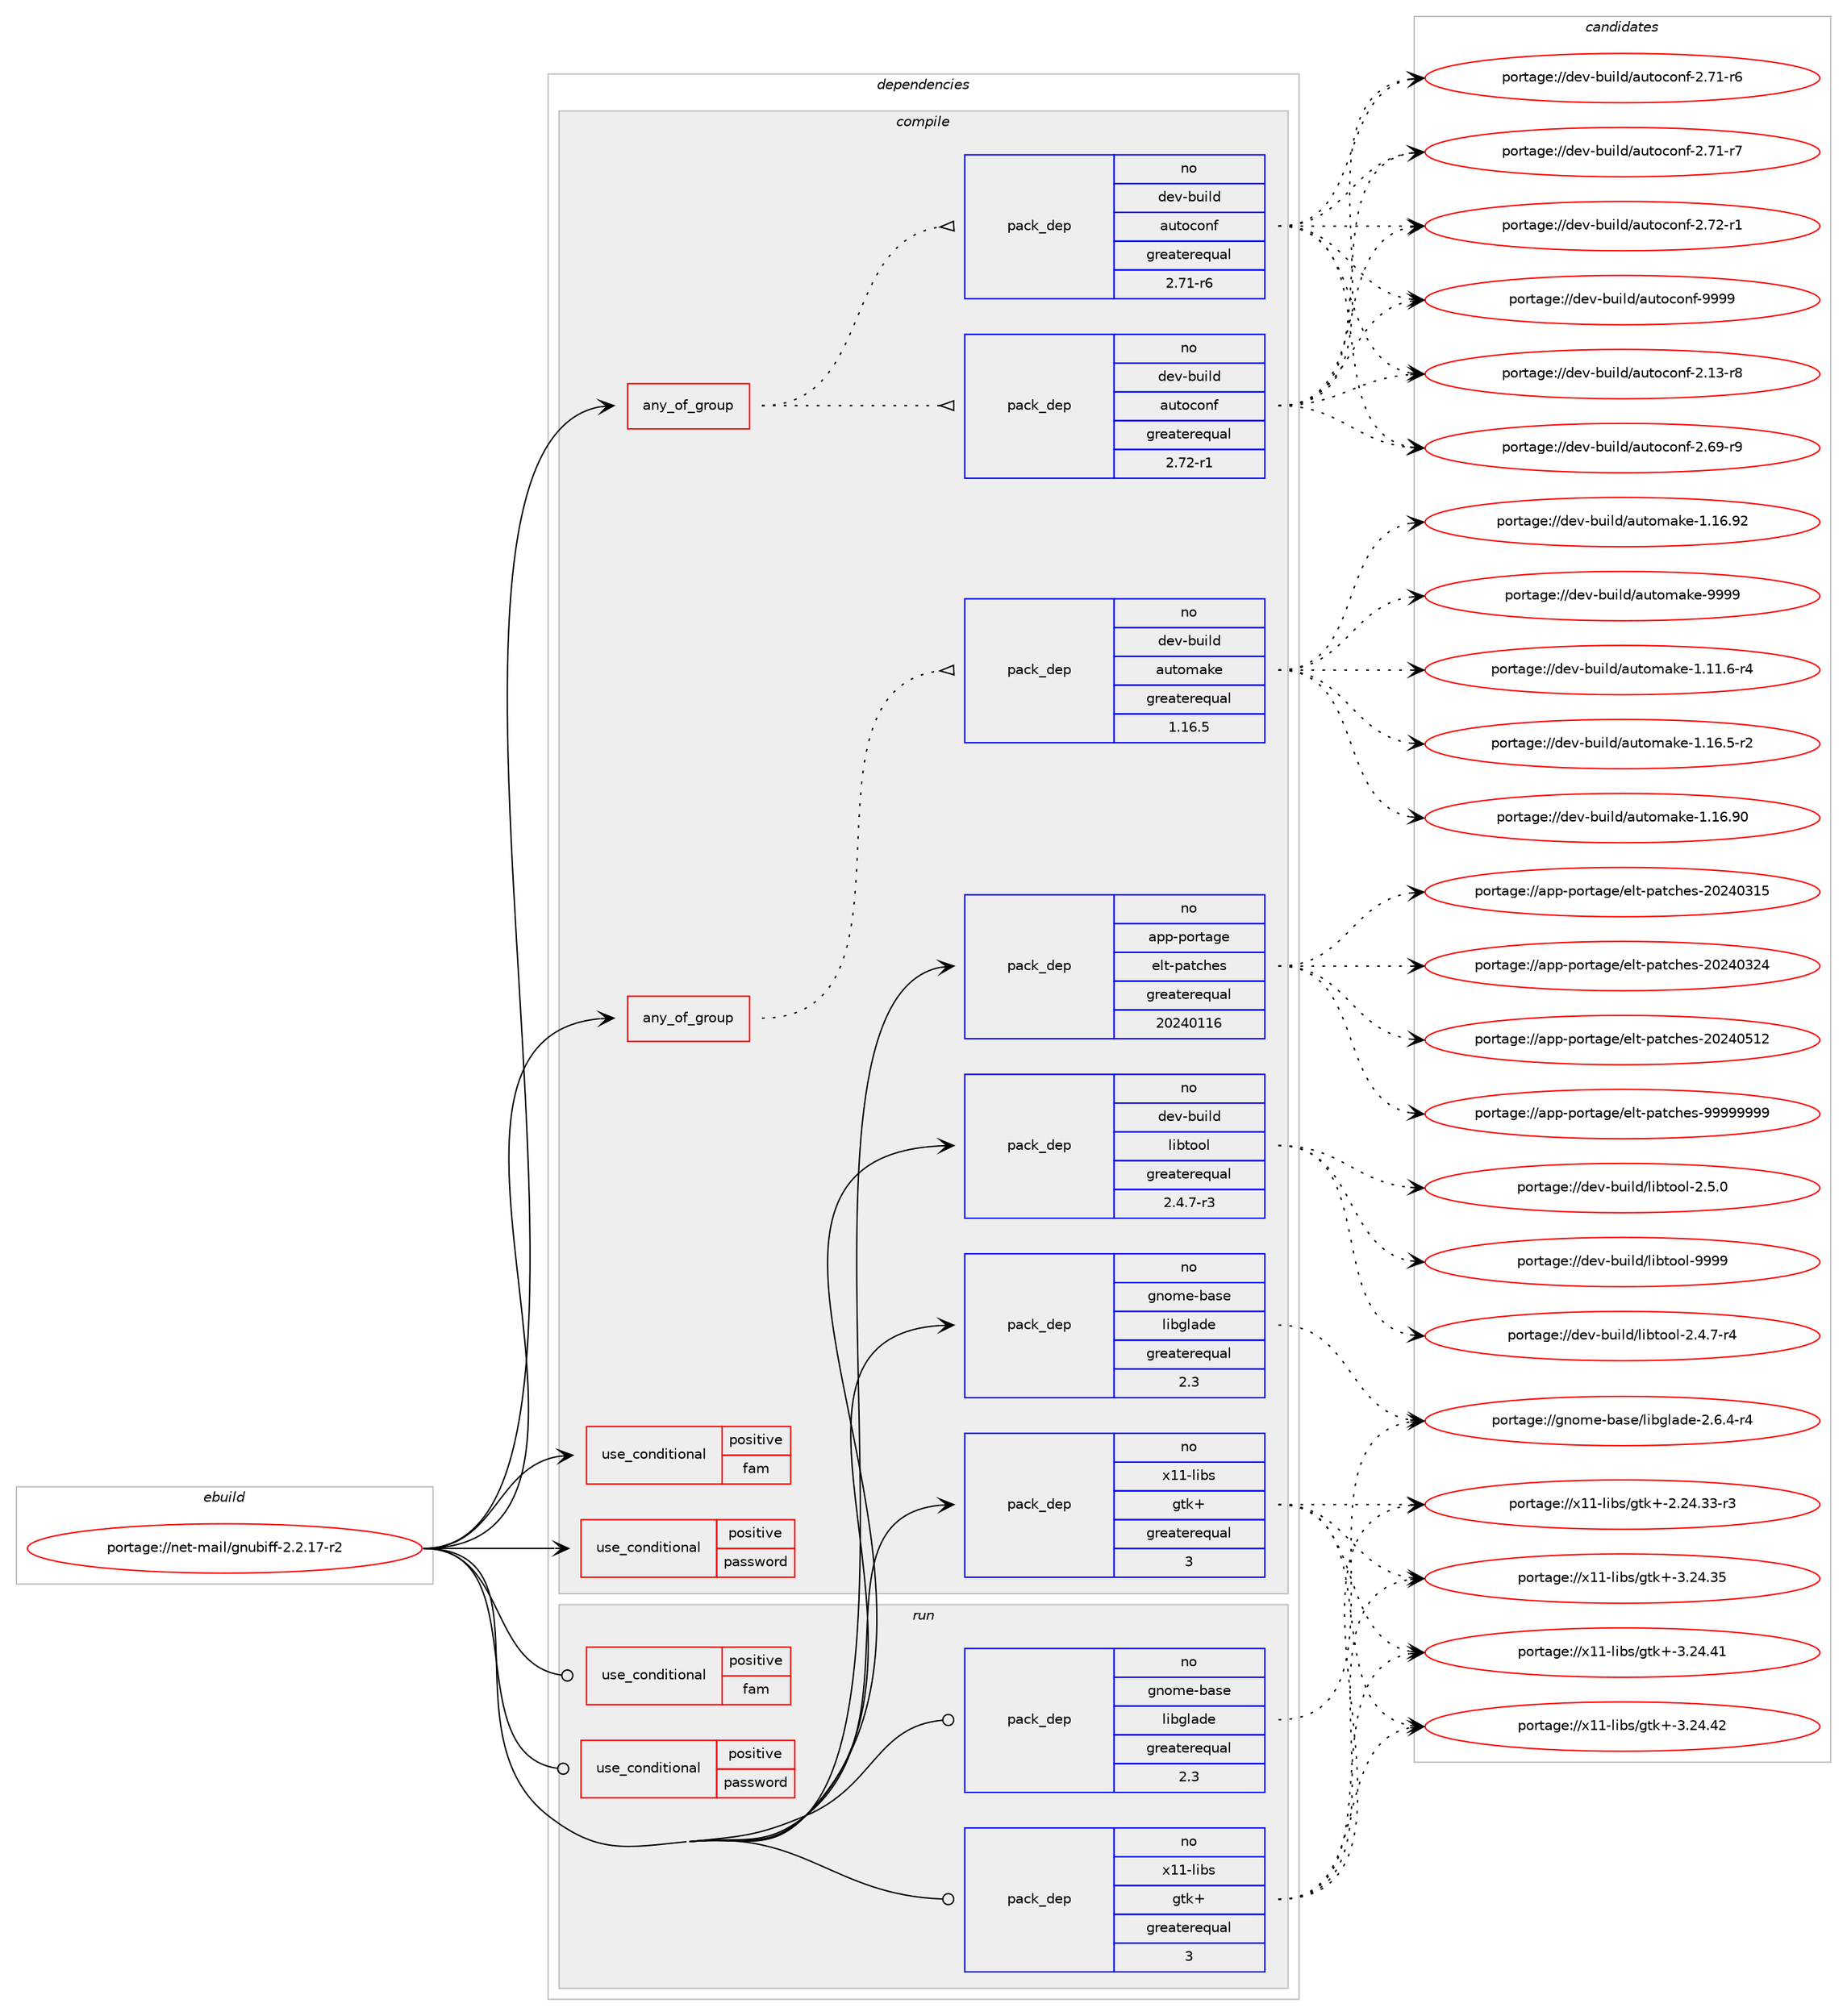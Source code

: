 digraph prolog {

# *************
# Graph options
# *************

newrank=true;
concentrate=true;
compound=true;
graph [rankdir=LR,fontname=Helvetica,fontsize=10,ranksep=1.5];#, ranksep=2.5, nodesep=0.2];
edge  [arrowhead=vee];
node  [fontname=Helvetica,fontsize=10];

# **********
# The ebuild
# **********

subgraph cluster_leftcol {
color=gray;
rank=same;
label=<<i>ebuild</i>>;
id [label="portage://net-mail/gnubiff-2.2.17-r2", color=red, width=4, href="../net-mail/gnubiff-2.2.17-r2.svg"];
}

# ****************
# The dependencies
# ****************

subgraph cluster_midcol {
color=gray;
label=<<i>dependencies</i>>;
subgraph cluster_compile {
fillcolor="#eeeeee";
style=filled;
label=<<i>compile</i>>;
subgraph any2430 {
dependency185361 [label=<<TABLE BORDER="0" CELLBORDER="1" CELLSPACING="0" CELLPADDING="4"><TR><TD CELLPADDING="10">any_of_group</TD></TR></TABLE>>, shape=none, color=red];subgraph pack90069 {
dependency185362 [label=<<TABLE BORDER="0" CELLBORDER="1" CELLSPACING="0" CELLPADDING="4" WIDTH="220"><TR><TD ROWSPAN="6" CELLPADDING="30">pack_dep</TD></TR><TR><TD WIDTH="110">no</TD></TR><TR><TD>dev-build</TD></TR><TR><TD>autoconf</TD></TR><TR><TD>greaterequal</TD></TR><TR><TD>2.72-r1</TD></TR></TABLE>>, shape=none, color=blue];
}
dependency185361:e -> dependency185362:w [weight=20,style="dotted",arrowhead="oinv"];
subgraph pack90070 {
dependency185363 [label=<<TABLE BORDER="0" CELLBORDER="1" CELLSPACING="0" CELLPADDING="4" WIDTH="220"><TR><TD ROWSPAN="6" CELLPADDING="30">pack_dep</TD></TR><TR><TD WIDTH="110">no</TD></TR><TR><TD>dev-build</TD></TR><TR><TD>autoconf</TD></TR><TR><TD>greaterequal</TD></TR><TR><TD>2.71-r6</TD></TR></TABLE>>, shape=none, color=blue];
}
dependency185361:e -> dependency185363:w [weight=20,style="dotted",arrowhead="oinv"];
}
id:e -> dependency185361:w [weight=20,style="solid",arrowhead="vee"];
subgraph any2431 {
dependency185364 [label=<<TABLE BORDER="0" CELLBORDER="1" CELLSPACING="0" CELLPADDING="4"><TR><TD CELLPADDING="10">any_of_group</TD></TR></TABLE>>, shape=none, color=red];subgraph pack90071 {
dependency185365 [label=<<TABLE BORDER="0" CELLBORDER="1" CELLSPACING="0" CELLPADDING="4" WIDTH="220"><TR><TD ROWSPAN="6" CELLPADDING="30">pack_dep</TD></TR><TR><TD WIDTH="110">no</TD></TR><TR><TD>dev-build</TD></TR><TR><TD>automake</TD></TR><TR><TD>greaterequal</TD></TR><TR><TD>1.16.5</TD></TR></TABLE>>, shape=none, color=blue];
}
dependency185364:e -> dependency185365:w [weight=20,style="dotted",arrowhead="oinv"];
}
id:e -> dependency185364:w [weight=20,style="solid",arrowhead="vee"];
subgraph cond92685 {
dependency185366 [label=<<TABLE BORDER="0" CELLBORDER="1" CELLSPACING="0" CELLPADDING="4"><TR><TD ROWSPAN="3" CELLPADDING="10">use_conditional</TD></TR><TR><TD>positive</TD></TR><TR><TD>fam</TD></TR></TABLE>>, shape=none, color=red];
# *** BEGIN UNKNOWN DEPENDENCY TYPE (TODO) ***
# dependency185366 -> package_dependency(portage://net-mail/gnubiff-2.2.17-r2,install,no,virtual,fam,none,[,,],[],[])
# *** END UNKNOWN DEPENDENCY TYPE (TODO) ***

}
id:e -> dependency185366:w [weight=20,style="solid",arrowhead="vee"];
subgraph cond92686 {
dependency185367 [label=<<TABLE BORDER="0" CELLBORDER="1" CELLSPACING="0" CELLPADDING="4"><TR><TD ROWSPAN="3" CELLPADDING="10">use_conditional</TD></TR><TR><TD>positive</TD></TR><TR><TD>password</TD></TR></TABLE>>, shape=none, color=red];
# *** BEGIN UNKNOWN DEPENDENCY TYPE (TODO) ***
# dependency185367 -> package_dependency(portage://net-mail/gnubiff-2.2.17-r2,install,no,dev-libs,openssl,none,[,,],[slot(0),equal],[])
# *** END UNKNOWN DEPENDENCY TYPE (TODO) ***

}
id:e -> dependency185367:w [weight=20,style="solid",arrowhead="vee"];
subgraph pack90072 {
dependency185368 [label=<<TABLE BORDER="0" CELLBORDER="1" CELLSPACING="0" CELLPADDING="4" WIDTH="220"><TR><TD ROWSPAN="6" CELLPADDING="30">pack_dep</TD></TR><TR><TD WIDTH="110">no</TD></TR><TR><TD>app-portage</TD></TR><TR><TD>elt-patches</TD></TR><TR><TD>greaterequal</TD></TR><TR><TD>20240116</TD></TR></TABLE>>, shape=none, color=blue];
}
id:e -> dependency185368:w [weight=20,style="solid",arrowhead="vee"];
subgraph pack90073 {
dependency185369 [label=<<TABLE BORDER="0" CELLBORDER="1" CELLSPACING="0" CELLPADDING="4" WIDTH="220"><TR><TD ROWSPAN="6" CELLPADDING="30">pack_dep</TD></TR><TR><TD WIDTH="110">no</TD></TR><TR><TD>dev-build</TD></TR><TR><TD>libtool</TD></TR><TR><TD>greaterequal</TD></TR><TR><TD>2.4.7-r3</TD></TR></TABLE>>, shape=none, color=blue];
}
id:e -> dependency185369:w [weight=20,style="solid",arrowhead="vee"];
# *** BEGIN UNKNOWN DEPENDENCY TYPE (TODO) ***
# id -> package_dependency(portage://net-mail/gnubiff-2.2.17-r2,install,no,dev-libs,popt,none,[,,],[],[])
# *** END UNKNOWN DEPENDENCY TYPE (TODO) ***

subgraph pack90074 {
dependency185370 [label=<<TABLE BORDER="0" CELLBORDER="1" CELLSPACING="0" CELLPADDING="4" WIDTH="220"><TR><TD ROWSPAN="6" CELLPADDING="30">pack_dep</TD></TR><TR><TD WIDTH="110">no</TD></TR><TR><TD>gnome-base</TD></TR><TR><TD>libglade</TD></TR><TR><TD>greaterequal</TD></TR><TR><TD>2.3</TD></TR></TABLE>>, shape=none, color=blue];
}
id:e -> dependency185370:w [weight=20,style="solid",arrowhead="vee"];
# *** BEGIN UNKNOWN DEPENDENCY TYPE (TODO) ***
# id -> package_dependency(portage://net-mail/gnubiff-2.2.17-r2,install,no,sys-devel,gnuconfig,none,[,,],[],[])
# *** END UNKNOWN DEPENDENCY TYPE (TODO) ***

# *** BEGIN UNKNOWN DEPENDENCY TYPE (TODO) ***
# id -> package_dependency(portage://net-mail/gnubiff-2.2.17-r2,install,no,virtual,pkgconfig,none,[,,],[],[])
# *** END UNKNOWN DEPENDENCY TYPE (TODO) ***

# *** BEGIN UNKNOWN DEPENDENCY TYPE (TODO) ***
# id -> package_dependency(portage://net-mail/gnubiff-2.2.17-r2,install,no,x11-libs,gdk-pixbuf,none,[,,],[],[])
# *** END UNKNOWN DEPENDENCY TYPE (TODO) ***

subgraph pack90075 {
dependency185371 [label=<<TABLE BORDER="0" CELLBORDER="1" CELLSPACING="0" CELLPADDING="4" WIDTH="220"><TR><TD ROWSPAN="6" CELLPADDING="30">pack_dep</TD></TR><TR><TD WIDTH="110">no</TD></TR><TR><TD>x11-libs</TD></TR><TR><TD>gtk+</TD></TR><TR><TD>greaterequal</TD></TR><TR><TD>3</TD></TR></TABLE>>, shape=none, color=blue];
}
id:e -> dependency185371:w [weight=20,style="solid",arrowhead="vee"];
# *** BEGIN UNKNOWN DEPENDENCY TYPE (TODO) ***
# id -> package_dependency(portage://net-mail/gnubiff-2.2.17-r2,install,no,x11-libs,libX11,none,[,,],[],[])
# *** END UNKNOWN DEPENDENCY TYPE (TODO) ***

# *** BEGIN UNKNOWN DEPENDENCY TYPE (TODO) ***
# id -> package_dependency(portage://net-mail/gnubiff-2.2.17-r2,install,no,x11-libs,pango,none,[,,],[],[])
# *** END UNKNOWN DEPENDENCY TYPE (TODO) ***

}
subgraph cluster_compileandrun {
fillcolor="#eeeeee";
style=filled;
label=<<i>compile and run</i>>;
}
subgraph cluster_run {
fillcolor="#eeeeee";
style=filled;
label=<<i>run</i>>;
subgraph cond92687 {
dependency185372 [label=<<TABLE BORDER="0" CELLBORDER="1" CELLSPACING="0" CELLPADDING="4"><TR><TD ROWSPAN="3" CELLPADDING="10">use_conditional</TD></TR><TR><TD>positive</TD></TR><TR><TD>fam</TD></TR></TABLE>>, shape=none, color=red];
# *** BEGIN UNKNOWN DEPENDENCY TYPE (TODO) ***
# dependency185372 -> package_dependency(portage://net-mail/gnubiff-2.2.17-r2,run,no,virtual,fam,none,[,,],[],[])
# *** END UNKNOWN DEPENDENCY TYPE (TODO) ***

}
id:e -> dependency185372:w [weight=20,style="solid",arrowhead="odot"];
subgraph cond92688 {
dependency185373 [label=<<TABLE BORDER="0" CELLBORDER="1" CELLSPACING="0" CELLPADDING="4"><TR><TD ROWSPAN="3" CELLPADDING="10">use_conditional</TD></TR><TR><TD>positive</TD></TR><TR><TD>password</TD></TR></TABLE>>, shape=none, color=red];
# *** BEGIN UNKNOWN DEPENDENCY TYPE (TODO) ***
# dependency185373 -> package_dependency(portage://net-mail/gnubiff-2.2.17-r2,run,no,dev-libs,openssl,none,[,,],[slot(0),equal],[])
# *** END UNKNOWN DEPENDENCY TYPE (TODO) ***

}
id:e -> dependency185373:w [weight=20,style="solid",arrowhead="odot"];
# *** BEGIN UNKNOWN DEPENDENCY TYPE (TODO) ***
# id -> package_dependency(portage://net-mail/gnubiff-2.2.17-r2,run,no,dev-libs,popt,none,[,,],[],[])
# *** END UNKNOWN DEPENDENCY TYPE (TODO) ***

subgraph pack90076 {
dependency185374 [label=<<TABLE BORDER="0" CELLBORDER="1" CELLSPACING="0" CELLPADDING="4" WIDTH="220"><TR><TD ROWSPAN="6" CELLPADDING="30">pack_dep</TD></TR><TR><TD WIDTH="110">no</TD></TR><TR><TD>gnome-base</TD></TR><TR><TD>libglade</TD></TR><TR><TD>greaterequal</TD></TR><TR><TD>2.3</TD></TR></TABLE>>, shape=none, color=blue];
}
id:e -> dependency185374:w [weight=20,style="solid",arrowhead="odot"];
# *** BEGIN UNKNOWN DEPENDENCY TYPE (TODO) ***
# id -> package_dependency(portage://net-mail/gnubiff-2.2.17-r2,run,no,x11-libs,gdk-pixbuf,none,[,,],[],[])
# *** END UNKNOWN DEPENDENCY TYPE (TODO) ***

subgraph pack90077 {
dependency185375 [label=<<TABLE BORDER="0" CELLBORDER="1" CELLSPACING="0" CELLPADDING="4" WIDTH="220"><TR><TD ROWSPAN="6" CELLPADDING="30">pack_dep</TD></TR><TR><TD WIDTH="110">no</TD></TR><TR><TD>x11-libs</TD></TR><TR><TD>gtk+</TD></TR><TR><TD>greaterequal</TD></TR><TR><TD>3</TD></TR></TABLE>>, shape=none, color=blue];
}
id:e -> dependency185375:w [weight=20,style="solid",arrowhead="odot"];
# *** BEGIN UNKNOWN DEPENDENCY TYPE (TODO) ***
# id -> package_dependency(portage://net-mail/gnubiff-2.2.17-r2,run,no,x11-libs,libX11,none,[,,],[],[])
# *** END UNKNOWN DEPENDENCY TYPE (TODO) ***

# *** BEGIN UNKNOWN DEPENDENCY TYPE (TODO) ***
# id -> package_dependency(portage://net-mail/gnubiff-2.2.17-r2,run,no,x11-libs,pango,none,[,,],[],[])
# *** END UNKNOWN DEPENDENCY TYPE (TODO) ***

}
}

# **************
# The candidates
# **************

subgraph cluster_choices {
rank=same;
color=gray;
label=<<i>candidates</i>>;

subgraph choice90069 {
color=black;
nodesep=1;
choice100101118459811710510810047971171161119911111010245504649514511456 [label="portage://dev-build/autoconf-2.13-r8", color=red, width=4,href="../dev-build/autoconf-2.13-r8.svg"];
choice100101118459811710510810047971171161119911111010245504654574511457 [label="portage://dev-build/autoconf-2.69-r9", color=red, width=4,href="../dev-build/autoconf-2.69-r9.svg"];
choice100101118459811710510810047971171161119911111010245504655494511454 [label="portage://dev-build/autoconf-2.71-r6", color=red, width=4,href="../dev-build/autoconf-2.71-r6.svg"];
choice100101118459811710510810047971171161119911111010245504655494511455 [label="portage://dev-build/autoconf-2.71-r7", color=red, width=4,href="../dev-build/autoconf-2.71-r7.svg"];
choice100101118459811710510810047971171161119911111010245504655504511449 [label="portage://dev-build/autoconf-2.72-r1", color=red, width=4,href="../dev-build/autoconf-2.72-r1.svg"];
choice10010111845981171051081004797117116111991111101024557575757 [label="portage://dev-build/autoconf-9999", color=red, width=4,href="../dev-build/autoconf-9999.svg"];
dependency185362:e -> choice100101118459811710510810047971171161119911111010245504649514511456:w [style=dotted,weight="100"];
dependency185362:e -> choice100101118459811710510810047971171161119911111010245504654574511457:w [style=dotted,weight="100"];
dependency185362:e -> choice100101118459811710510810047971171161119911111010245504655494511454:w [style=dotted,weight="100"];
dependency185362:e -> choice100101118459811710510810047971171161119911111010245504655494511455:w [style=dotted,weight="100"];
dependency185362:e -> choice100101118459811710510810047971171161119911111010245504655504511449:w [style=dotted,weight="100"];
dependency185362:e -> choice10010111845981171051081004797117116111991111101024557575757:w [style=dotted,weight="100"];
}
subgraph choice90070 {
color=black;
nodesep=1;
choice100101118459811710510810047971171161119911111010245504649514511456 [label="portage://dev-build/autoconf-2.13-r8", color=red, width=4,href="../dev-build/autoconf-2.13-r8.svg"];
choice100101118459811710510810047971171161119911111010245504654574511457 [label="portage://dev-build/autoconf-2.69-r9", color=red, width=4,href="../dev-build/autoconf-2.69-r9.svg"];
choice100101118459811710510810047971171161119911111010245504655494511454 [label="portage://dev-build/autoconf-2.71-r6", color=red, width=4,href="../dev-build/autoconf-2.71-r6.svg"];
choice100101118459811710510810047971171161119911111010245504655494511455 [label="portage://dev-build/autoconf-2.71-r7", color=red, width=4,href="../dev-build/autoconf-2.71-r7.svg"];
choice100101118459811710510810047971171161119911111010245504655504511449 [label="portage://dev-build/autoconf-2.72-r1", color=red, width=4,href="../dev-build/autoconf-2.72-r1.svg"];
choice10010111845981171051081004797117116111991111101024557575757 [label="portage://dev-build/autoconf-9999", color=red, width=4,href="../dev-build/autoconf-9999.svg"];
dependency185363:e -> choice100101118459811710510810047971171161119911111010245504649514511456:w [style=dotted,weight="100"];
dependency185363:e -> choice100101118459811710510810047971171161119911111010245504654574511457:w [style=dotted,weight="100"];
dependency185363:e -> choice100101118459811710510810047971171161119911111010245504655494511454:w [style=dotted,weight="100"];
dependency185363:e -> choice100101118459811710510810047971171161119911111010245504655494511455:w [style=dotted,weight="100"];
dependency185363:e -> choice100101118459811710510810047971171161119911111010245504655504511449:w [style=dotted,weight="100"];
dependency185363:e -> choice10010111845981171051081004797117116111991111101024557575757:w [style=dotted,weight="100"];
}
subgraph choice90071 {
color=black;
nodesep=1;
choice1001011184598117105108100479711711611110997107101454946494946544511452 [label="portage://dev-build/automake-1.11.6-r4", color=red, width=4,href="../dev-build/automake-1.11.6-r4.svg"];
choice1001011184598117105108100479711711611110997107101454946495446534511450 [label="portage://dev-build/automake-1.16.5-r2", color=red, width=4,href="../dev-build/automake-1.16.5-r2.svg"];
choice10010111845981171051081004797117116111109971071014549464954465748 [label="portage://dev-build/automake-1.16.90", color=red, width=4,href="../dev-build/automake-1.16.90.svg"];
choice10010111845981171051081004797117116111109971071014549464954465750 [label="portage://dev-build/automake-1.16.92", color=red, width=4,href="../dev-build/automake-1.16.92.svg"];
choice10010111845981171051081004797117116111109971071014557575757 [label="portage://dev-build/automake-9999", color=red, width=4,href="../dev-build/automake-9999.svg"];
dependency185365:e -> choice1001011184598117105108100479711711611110997107101454946494946544511452:w [style=dotted,weight="100"];
dependency185365:e -> choice1001011184598117105108100479711711611110997107101454946495446534511450:w [style=dotted,weight="100"];
dependency185365:e -> choice10010111845981171051081004797117116111109971071014549464954465748:w [style=dotted,weight="100"];
dependency185365:e -> choice10010111845981171051081004797117116111109971071014549464954465750:w [style=dotted,weight="100"];
dependency185365:e -> choice10010111845981171051081004797117116111109971071014557575757:w [style=dotted,weight="100"];
}
subgraph choice90072 {
color=black;
nodesep=1;
choice97112112451121111141169710310147101108116451129711699104101115455048505248514953 [label="portage://app-portage/elt-patches-20240315", color=red, width=4,href="../app-portage/elt-patches-20240315.svg"];
choice97112112451121111141169710310147101108116451129711699104101115455048505248515052 [label="portage://app-portage/elt-patches-20240324", color=red, width=4,href="../app-portage/elt-patches-20240324.svg"];
choice97112112451121111141169710310147101108116451129711699104101115455048505248534950 [label="portage://app-portage/elt-patches-20240512", color=red, width=4,href="../app-portage/elt-patches-20240512.svg"];
choice97112112451121111141169710310147101108116451129711699104101115455757575757575757 [label="portage://app-portage/elt-patches-99999999", color=red, width=4,href="../app-portage/elt-patches-99999999.svg"];
dependency185368:e -> choice97112112451121111141169710310147101108116451129711699104101115455048505248514953:w [style=dotted,weight="100"];
dependency185368:e -> choice97112112451121111141169710310147101108116451129711699104101115455048505248515052:w [style=dotted,weight="100"];
dependency185368:e -> choice97112112451121111141169710310147101108116451129711699104101115455048505248534950:w [style=dotted,weight="100"];
dependency185368:e -> choice97112112451121111141169710310147101108116451129711699104101115455757575757575757:w [style=dotted,weight="100"];
}
subgraph choice90073 {
color=black;
nodesep=1;
choice100101118459811710510810047108105981161111111084550465246554511452 [label="portage://dev-build/libtool-2.4.7-r4", color=red, width=4,href="../dev-build/libtool-2.4.7-r4.svg"];
choice10010111845981171051081004710810598116111111108455046534648 [label="portage://dev-build/libtool-2.5.0", color=red, width=4,href="../dev-build/libtool-2.5.0.svg"];
choice100101118459811710510810047108105981161111111084557575757 [label="portage://dev-build/libtool-9999", color=red, width=4,href="../dev-build/libtool-9999.svg"];
dependency185369:e -> choice100101118459811710510810047108105981161111111084550465246554511452:w [style=dotted,weight="100"];
dependency185369:e -> choice10010111845981171051081004710810598116111111108455046534648:w [style=dotted,weight="100"];
dependency185369:e -> choice100101118459811710510810047108105981161111111084557575757:w [style=dotted,weight="100"];
}
subgraph choice90074 {
color=black;
nodesep=1;
choice1031101111091014598971151014710810598103108971001014550465446524511452 [label="portage://gnome-base/libglade-2.6.4-r4", color=red, width=4,href="../gnome-base/libglade-2.6.4-r4.svg"];
dependency185370:e -> choice1031101111091014598971151014710810598103108971001014550465446524511452:w [style=dotted,weight="100"];
}
subgraph choice90075 {
color=black;
nodesep=1;
choice12049494510810598115471031161074345504650524651514511451 [label="portage://x11-libs/gtk+-2.24.33-r3", color=red, width=4,href="../x11-libs/gtk+-2.24.33-r3.svg"];
choice1204949451081059811547103116107434551465052465153 [label="portage://x11-libs/gtk+-3.24.35", color=red, width=4,href="../x11-libs/gtk+-3.24.35.svg"];
choice1204949451081059811547103116107434551465052465249 [label="portage://x11-libs/gtk+-3.24.41", color=red, width=4,href="../x11-libs/gtk+-3.24.41.svg"];
choice1204949451081059811547103116107434551465052465250 [label="portage://x11-libs/gtk+-3.24.42", color=red, width=4,href="../x11-libs/gtk+-3.24.42.svg"];
dependency185371:e -> choice12049494510810598115471031161074345504650524651514511451:w [style=dotted,weight="100"];
dependency185371:e -> choice1204949451081059811547103116107434551465052465153:w [style=dotted,weight="100"];
dependency185371:e -> choice1204949451081059811547103116107434551465052465249:w [style=dotted,weight="100"];
dependency185371:e -> choice1204949451081059811547103116107434551465052465250:w [style=dotted,weight="100"];
}
subgraph choice90076 {
color=black;
nodesep=1;
choice1031101111091014598971151014710810598103108971001014550465446524511452 [label="portage://gnome-base/libglade-2.6.4-r4", color=red, width=4,href="../gnome-base/libglade-2.6.4-r4.svg"];
dependency185374:e -> choice1031101111091014598971151014710810598103108971001014550465446524511452:w [style=dotted,weight="100"];
}
subgraph choice90077 {
color=black;
nodesep=1;
choice12049494510810598115471031161074345504650524651514511451 [label="portage://x11-libs/gtk+-2.24.33-r3", color=red, width=4,href="../x11-libs/gtk+-2.24.33-r3.svg"];
choice1204949451081059811547103116107434551465052465153 [label="portage://x11-libs/gtk+-3.24.35", color=red, width=4,href="../x11-libs/gtk+-3.24.35.svg"];
choice1204949451081059811547103116107434551465052465249 [label="portage://x11-libs/gtk+-3.24.41", color=red, width=4,href="../x11-libs/gtk+-3.24.41.svg"];
choice1204949451081059811547103116107434551465052465250 [label="portage://x11-libs/gtk+-3.24.42", color=red, width=4,href="../x11-libs/gtk+-3.24.42.svg"];
dependency185375:e -> choice12049494510810598115471031161074345504650524651514511451:w [style=dotted,weight="100"];
dependency185375:e -> choice1204949451081059811547103116107434551465052465153:w [style=dotted,weight="100"];
dependency185375:e -> choice1204949451081059811547103116107434551465052465249:w [style=dotted,weight="100"];
dependency185375:e -> choice1204949451081059811547103116107434551465052465250:w [style=dotted,weight="100"];
}
}

}
